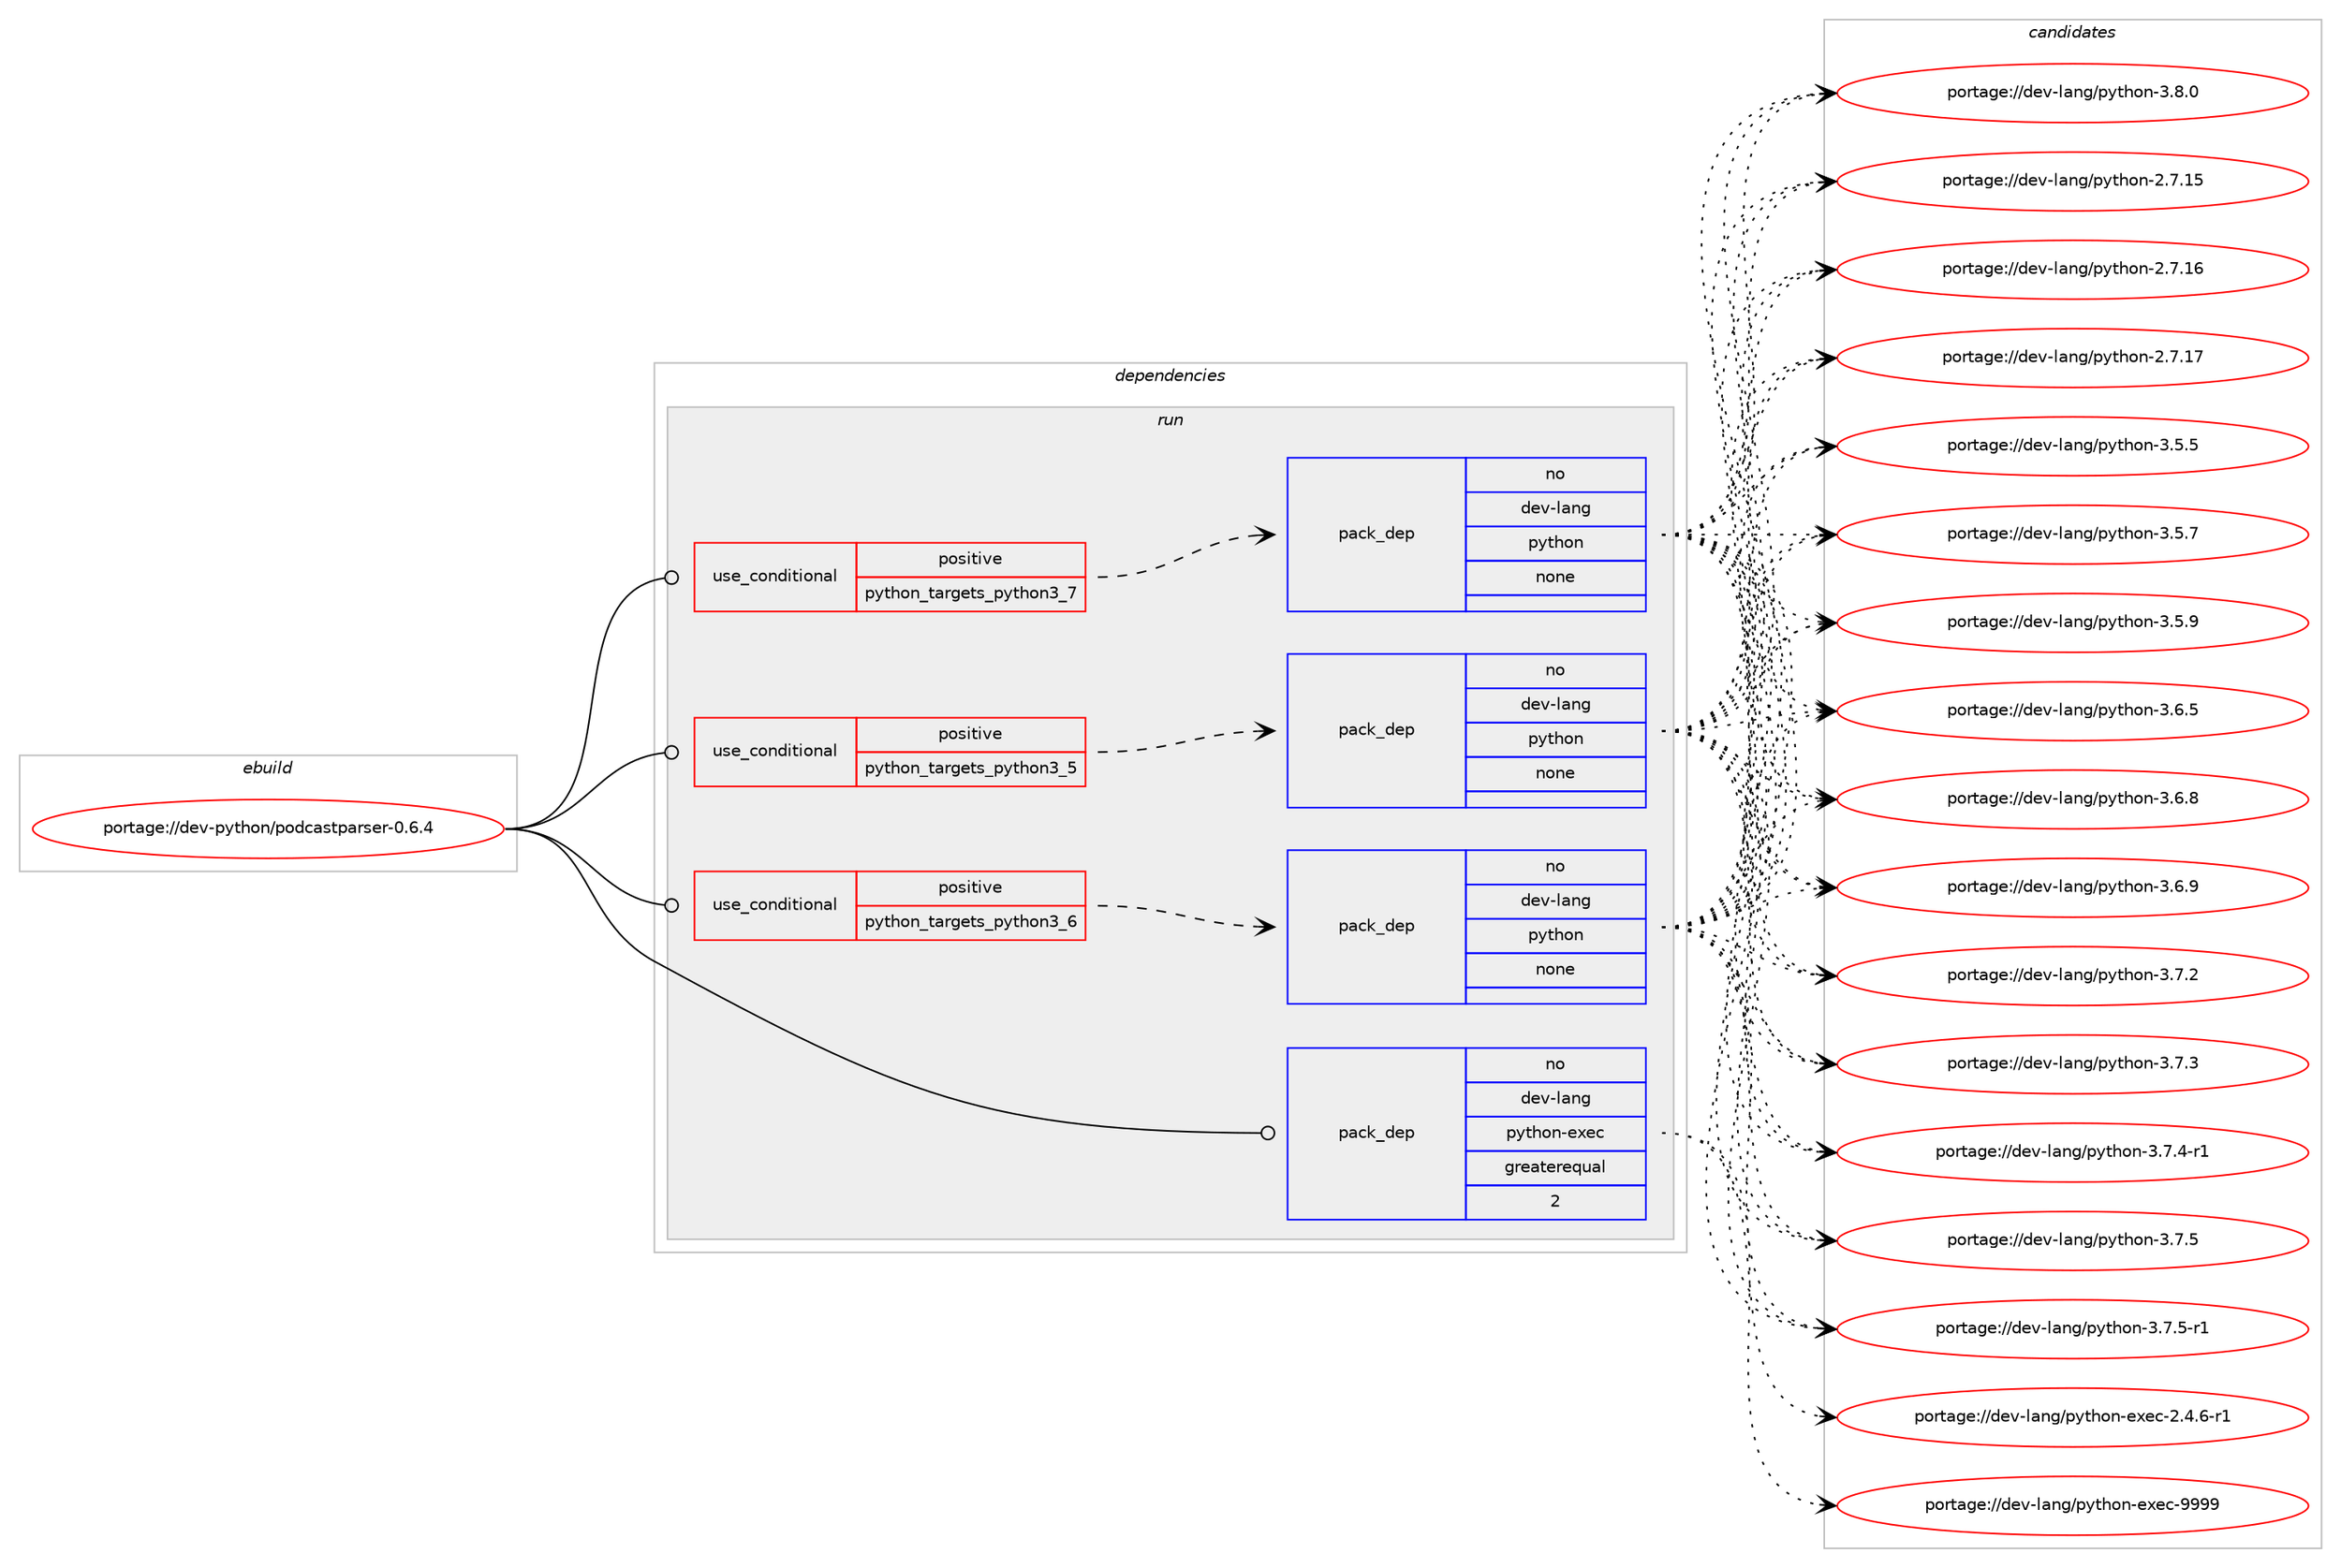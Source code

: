 digraph prolog {

# *************
# Graph options
# *************

newrank=true;
concentrate=true;
compound=true;
graph [rankdir=LR,fontname=Helvetica,fontsize=10,ranksep=1.5];#, ranksep=2.5, nodesep=0.2];
edge  [arrowhead=vee];
node  [fontname=Helvetica,fontsize=10];

# **********
# The ebuild
# **********

subgraph cluster_leftcol {
color=gray;
rank=same;
label=<<i>ebuild</i>>;
id [label="portage://dev-python/podcastparser-0.6.4", color=red, width=4, href="../dev-python/podcastparser-0.6.4.svg"];
}

# ****************
# The dependencies
# ****************

subgraph cluster_midcol {
color=gray;
label=<<i>dependencies</i>>;
subgraph cluster_compile {
fillcolor="#eeeeee";
style=filled;
label=<<i>compile</i>>;
}
subgraph cluster_compileandrun {
fillcolor="#eeeeee";
style=filled;
label=<<i>compile and run</i>>;
}
subgraph cluster_run {
fillcolor="#eeeeee";
style=filled;
label=<<i>run</i>>;
subgraph cond34062 {
dependency157612 [label=<<TABLE BORDER="0" CELLBORDER="1" CELLSPACING="0" CELLPADDING="4"><TR><TD ROWSPAN="3" CELLPADDING="10">use_conditional</TD></TR><TR><TD>positive</TD></TR><TR><TD>python_targets_python3_5</TD></TR></TABLE>>, shape=none, color=red];
subgraph pack120189 {
dependency157613 [label=<<TABLE BORDER="0" CELLBORDER="1" CELLSPACING="0" CELLPADDING="4" WIDTH="220"><TR><TD ROWSPAN="6" CELLPADDING="30">pack_dep</TD></TR><TR><TD WIDTH="110">no</TD></TR><TR><TD>dev-lang</TD></TR><TR><TD>python</TD></TR><TR><TD>none</TD></TR><TR><TD></TD></TR></TABLE>>, shape=none, color=blue];
}
dependency157612:e -> dependency157613:w [weight=20,style="dashed",arrowhead="vee"];
}
id:e -> dependency157612:w [weight=20,style="solid",arrowhead="odot"];
subgraph cond34063 {
dependency157614 [label=<<TABLE BORDER="0" CELLBORDER="1" CELLSPACING="0" CELLPADDING="4"><TR><TD ROWSPAN="3" CELLPADDING="10">use_conditional</TD></TR><TR><TD>positive</TD></TR><TR><TD>python_targets_python3_6</TD></TR></TABLE>>, shape=none, color=red];
subgraph pack120190 {
dependency157615 [label=<<TABLE BORDER="0" CELLBORDER="1" CELLSPACING="0" CELLPADDING="4" WIDTH="220"><TR><TD ROWSPAN="6" CELLPADDING="30">pack_dep</TD></TR><TR><TD WIDTH="110">no</TD></TR><TR><TD>dev-lang</TD></TR><TR><TD>python</TD></TR><TR><TD>none</TD></TR><TR><TD></TD></TR></TABLE>>, shape=none, color=blue];
}
dependency157614:e -> dependency157615:w [weight=20,style="dashed",arrowhead="vee"];
}
id:e -> dependency157614:w [weight=20,style="solid",arrowhead="odot"];
subgraph cond34064 {
dependency157616 [label=<<TABLE BORDER="0" CELLBORDER="1" CELLSPACING="0" CELLPADDING="4"><TR><TD ROWSPAN="3" CELLPADDING="10">use_conditional</TD></TR><TR><TD>positive</TD></TR><TR><TD>python_targets_python3_7</TD></TR></TABLE>>, shape=none, color=red];
subgraph pack120191 {
dependency157617 [label=<<TABLE BORDER="0" CELLBORDER="1" CELLSPACING="0" CELLPADDING="4" WIDTH="220"><TR><TD ROWSPAN="6" CELLPADDING="30">pack_dep</TD></TR><TR><TD WIDTH="110">no</TD></TR><TR><TD>dev-lang</TD></TR><TR><TD>python</TD></TR><TR><TD>none</TD></TR><TR><TD></TD></TR></TABLE>>, shape=none, color=blue];
}
dependency157616:e -> dependency157617:w [weight=20,style="dashed",arrowhead="vee"];
}
id:e -> dependency157616:w [weight=20,style="solid",arrowhead="odot"];
subgraph pack120192 {
dependency157618 [label=<<TABLE BORDER="0" CELLBORDER="1" CELLSPACING="0" CELLPADDING="4" WIDTH="220"><TR><TD ROWSPAN="6" CELLPADDING="30">pack_dep</TD></TR><TR><TD WIDTH="110">no</TD></TR><TR><TD>dev-lang</TD></TR><TR><TD>python-exec</TD></TR><TR><TD>greaterequal</TD></TR><TR><TD>2</TD></TR></TABLE>>, shape=none, color=blue];
}
id:e -> dependency157618:w [weight=20,style="solid",arrowhead="odot"];
}
}

# **************
# The candidates
# **************

subgraph cluster_choices {
rank=same;
color=gray;
label=<<i>candidates</i>>;

subgraph choice120189 {
color=black;
nodesep=1;
choiceportage10010111845108971101034711212111610411111045504655464953 [label="portage://dev-lang/python-2.7.15", color=red, width=4,href="../dev-lang/python-2.7.15.svg"];
choiceportage10010111845108971101034711212111610411111045504655464954 [label="portage://dev-lang/python-2.7.16", color=red, width=4,href="../dev-lang/python-2.7.16.svg"];
choiceportage10010111845108971101034711212111610411111045504655464955 [label="portage://dev-lang/python-2.7.17", color=red, width=4,href="../dev-lang/python-2.7.17.svg"];
choiceportage100101118451089711010347112121116104111110455146534653 [label="portage://dev-lang/python-3.5.5", color=red, width=4,href="../dev-lang/python-3.5.5.svg"];
choiceportage100101118451089711010347112121116104111110455146534655 [label="portage://dev-lang/python-3.5.7", color=red, width=4,href="../dev-lang/python-3.5.7.svg"];
choiceportage100101118451089711010347112121116104111110455146534657 [label="portage://dev-lang/python-3.5.9", color=red, width=4,href="../dev-lang/python-3.5.9.svg"];
choiceportage100101118451089711010347112121116104111110455146544653 [label="portage://dev-lang/python-3.6.5", color=red, width=4,href="../dev-lang/python-3.6.5.svg"];
choiceportage100101118451089711010347112121116104111110455146544656 [label="portage://dev-lang/python-3.6.8", color=red, width=4,href="../dev-lang/python-3.6.8.svg"];
choiceportage100101118451089711010347112121116104111110455146544657 [label="portage://dev-lang/python-3.6.9", color=red, width=4,href="../dev-lang/python-3.6.9.svg"];
choiceportage100101118451089711010347112121116104111110455146554650 [label="portage://dev-lang/python-3.7.2", color=red, width=4,href="../dev-lang/python-3.7.2.svg"];
choiceportage100101118451089711010347112121116104111110455146554651 [label="portage://dev-lang/python-3.7.3", color=red, width=4,href="../dev-lang/python-3.7.3.svg"];
choiceportage1001011184510897110103471121211161041111104551465546524511449 [label="portage://dev-lang/python-3.7.4-r1", color=red, width=4,href="../dev-lang/python-3.7.4-r1.svg"];
choiceportage100101118451089711010347112121116104111110455146554653 [label="portage://dev-lang/python-3.7.5", color=red, width=4,href="../dev-lang/python-3.7.5.svg"];
choiceportage1001011184510897110103471121211161041111104551465546534511449 [label="portage://dev-lang/python-3.7.5-r1", color=red, width=4,href="../dev-lang/python-3.7.5-r1.svg"];
choiceportage100101118451089711010347112121116104111110455146564648 [label="portage://dev-lang/python-3.8.0", color=red, width=4,href="../dev-lang/python-3.8.0.svg"];
dependency157613:e -> choiceportage10010111845108971101034711212111610411111045504655464953:w [style=dotted,weight="100"];
dependency157613:e -> choiceportage10010111845108971101034711212111610411111045504655464954:w [style=dotted,weight="100"];
dependency157613:e -> choiceportage10010111845108971101034711212111610411111045504655464955:w [style=dotted,weight="100"];
dependency157613:e -> choiceportage100101118451089711010347112121116104111110455146534653:w [style=dotted,weight="100"];
dependency157613:e -> choiceportage100101118451089711010347112121116104111110455146534655:w [style=dotted,weight="100"];
dependency157613:e -> choiceportage100101118451089711010347112121116104111110455146534657:w [style=dotted,weight="100"];
dependency157613:e -> choiceportage100101118451089711010347112121116104111110455146544653:w [style=dotted,weight="100"];
dependency157613:e -> choiceportage100101118451089711010347112121116104111110455146544656:w [style=dotted,weight="100"];
dependency157613:e -> choiceportage100101118451089711010347112121116104111110455146544657:w [style=dotted,weight="100"];
dependency157613:e -> choiceportage100101118451089711010347112121116104111110455146554650:w [style=dotted,weight="100"];
dependency157613:e -> choiceportage100101118451089711010347112121116104111110455146554651:w [style=dotted,weight="100"];
dependency157613:e -> choiceportage1001011184510897110103471121211161041111104551465546524511449:w [style=dotted,weight="100"];
dependency157613:e -> choiceportage100101118451089711010347112121116104111110455146554653:w [style=dotted,weight="100"];
dependency157613:e -> choiceportage1001011184510897110103471121211161041111104551465546534511449:w [style=dotted,weight="100"];
dependency157613:e -> choiceportage100101118451089711010347112121116104111110455146564648:w [style=dotted,weight="100"];
}
subgraph choice120190 {
color=black;
nodesep=1;
choiceportage10010111845108971101034711212111610411111045504655464953 [label="portage://dev-lang/python-2.7.15", color=red, width=4,href="../dev-lang/python-2.7.15.svg"];
choiceportage10010111845108971101034711212111610411111045504655464954 [label="portage://dev-lang/python-2.7.16", color=red, width=4,href="../dev-lang/python-2.7.16.svg"];
choiceportage10010111845108971101034711212111610411111045504655464955 [label="portage://dev-lang/python-2.7.17", color=red, width=4,href="../dev-lang/python-2.7.17.svg"];
choiceportage100101118451089711010347112121116104111110455146534653 [label="portage://dev-lang/python-3.5.5", color=red, width=4,href="../dev-lang/python-3.5.5.svg"];
choiceportage100101118451089711010347112121116104111110455146534655 [label="portage://dev-lang/python-3.5.7", color=red, width=4,href="../dev-lang/python-3.5.7.svg"];
choiceportage100101118451089711010347112121116104111110455146534657 [label="portage://dev-lang/python-3.5.9", color=red, width=4,href="../dev-lang/python-3.5.9.svg"];
choiceportage100101118451089711010347112121116104111110455146544653 [label="portage://dev-lang/python-3.6.5", color=red, width=4,href="../dev-lang/python-3.6.5.svg"];
choiceportage100101118451089711010347112121116104111110455146544656 [label="portage://dev-lang/python-3.6.8", color=red, width=4,href="../dev-lang/python-3.6.8.svg"];
choiceportage100101118451089711010347112121116104111110455146544657 [label="portage://dev-lang/python-3.6.9", color=red, width=4,href="../dev-lang/python-3.6.9.svg"];
choiceportage100101118451089711010347112121116104111110455146554650 [label="portage://dev-lang/python-3.7.2", color=red, width=4,href="../dev-lang/python-3.7.2.svg"];
choiceportage100101118451089711010347112121116104111110455146554651 [label="portage://dev-lang/python-3.7.3", color=red, width=4,href="../dev-lang/python-3.7.3.svg"];
choiceportage1001011184510897110103471121211161041111104551465546524511449 [label="portage://dev-lang/python-3.7.4-r1", color=red, width=4,href="../dev-lang/python-3.7.4-r1.svg"];
choiceportage100101118451089711010347112121116104111110455146554653 [label="portage://dev-lang/python-3.7.5", color=red, width=4,href="../dev-lang/python-3.7.5.svg"];
choiceportage1001011184510897110103471121211161041111104551465546534511449 [label="portage://dev-lang/python-3.7.5-r1", color=red, width=4,href="../dev-lang/python-3.7.5-r1.svg"];
choiceportage100101118451089711010347112121116104111110455146564648 [label="portage://dev-lang/python-3.8.0", color=red, width=4,href="../dev-lang/python-3.8.0.svg"];
dependency157615:e -> choiceportage10010111845108971101034711212111610411111045504655464953:w [style=dotted,weight="100"];
dependency157615:e -> choiceportage10010111845108971101034711212111610411111045504655464954:w [style=dotted,weight="100"];
dependency157615:e -> choiceportage10010111845108971101034711212111610411111045504655464955:w [style=dotted,weight="100"];
dependency157615:e -> choiceportage100101118451089711010347112121116104111110455146534653:w [style=dotted,weight="100"];
dependency157615:e -> choiceportage100101118451089711010347112121116104111110455146534655:w [style=dotted,weight="100"];
dependency157615:e -> choiceportage100101118451089711010347112121116104111110455146534657:w [style=dotted,weight="100"];
dependency157615:e -> choiceportage100101118451089711010347112121116104111110455146544653:w [style=dotted,weight="100"];
dependency157615:e -> choiceportage100101118451089711010347112121116104111110455146544656:w [style=dotted,weight="100"];
dependency157615:e -> choiceportage100101118451089711010347112121116104111110455146544657:w [style=dotted,weight="100"];
dependency157615:e -> choiceportage100101118451089711010347112121116104111110455146554650:w [style=dotted,weight="100"];
dependency157615:e -> choiceportage100101118451089711010347112121116104111110455146554651:w [style=dotted,weight="100"];
dependency157615:e -> choiceportage1001011184510897110103471121211161041111104551465546524511449:w [style=dotted,weight="100"];
dependency157615:e -> choiceportage100101118451089711010347112121116104111110455146554653:w [style=dotted,weight="100"];
dependency157615:e -> choiceportage1001011184510897110103471121211161041111104551465546534511449:w [style=dotted,weight="100"];
dependency157615:e -> choiceportage100101118451089711010347112121116104111110455146564648:w [style=dotted,weight="100"];
}
subgraph choice120191 {
color=black;
nodesep=1;
choiceportage10010111845108971101034711212111610411111045504655464953 [label="portage://dev-lang/python-2.7.15", color=red, width=4,href="../dev-lang/python-2.7.15.svg"];
choiceportage10010111845108971101034711212111610411111045504655464954 [label="portage://dev-lang/python-2.7.16", color=red, width=4,href="../dev-lang/python-2.7.16.svg"];
choiceportage10010111845108971101034711212111610411111045504655464955 [label="portage://dev-lang/python-2.7.17", color=red, width=4,href="../dev-lang/python-2.7.17.svg"];
choiceportage100101118451089711010347112121116104111110455146534653 [label="portage://dev-lang/python-3.5.5", color=red, width=4,href="../dev-lang/python-3.5.5.svg"];
choiceportage100101118451089711010347112121116104111110455146534655 [label="portage://dev-lang/python-3.5.7", color=red, width=4,href="../dev-lang/python-3.5.7.svg"];
choiceportage100101118451089711010347112121116104111110455146534657 [label="portage://dev-lang/python-3.5.9", color=red, width=4,href="../dev-lang/python-3.5.9.svg"];
choiceportage100101118451089711010347112121116104111110455146544653 [label="portage://dev-lang/python-3.6.5", color=red, width=4,href="../dev-lang/python-3.6.5.svg"];
choiceportage100101118451089711010347112121116104111110455146544656 [label="portage://dev-lang/python-3.6.8", color=red, width=4,href="../dev-lang/python-3.6.8.svg"];
choiceportage100101118451089711010347112121116104111110455146544657 [label="portage://dev-lang/python-3.6.9", color=red, width=4,href="../dev-lang/python-3.6.9.svg"];
choiceportage100101118451089711010347112121116104111110455146554650 [label="portage://dev-lang/python-3.7.2", color=red, width=4,href="../dev-lang/python-3.7.2.svg"];
choiceportage100101118451089711010347112121116104111110455146554651 [label="portage://dev-lang/python-3.7.3", color=red, width=4,href="../dev-lang/python-3.7.3.svg"];
choiceportage1001011184510897110103471121211161041111104551465546524511449 [label="portage://dev-lang/python-3.7.4-r1", color=red, width=4,href="../dev-lang/python-3.7.4-r1.svg"];
choiceportage100101118451089711010347112121116104111110455146554653 [label="portage://dev-lang/python-3.7.5", color=red, width=4,href="../dev-lang/python-3.7.5.svg"];
choiceportage1001011184510897110103471121211161041111104551465546534511449 [label="portage://dev-lang/python-3.7.5-r1", color=red, width=4,href="../dev-lang/python-3.7.5-r1.svg"];
choiceportage100101118451089711010347112121116104111110455146564648 [label="portage://dev-lang/python-3.8.0", color=red, width=4,href="../dev-lang/python-3.8.0.svg"];
dependency157617:e -> choiceportage10010111845108971101034711212111610411111045504655464953:w [style=dotted,weight="100"];
dependency157617:e -> choiceportage10010111845108971101034711212111610411111045504655464954:w [style=dotted,weight="100"];
dependency157617:e -> choiceportage10010111845108971101034711212111610411111045504655464955:w [style=dotted,weight="100"];
dependency157617:e -> choiceportage100101118451089711010347112121116104111110455146534653:w [style=dotted,weight="100"];
dependency157617:e -> choiceportage100101118451089711010347112121116104111110455146534655:w [style=dotted,weight="100"];
dependency157617:e -> choiceportage100101118451089711010347112121116104111110455146534657:w [style=dotted,weight="100"];
dependency157617:e -> choiceportage100101118451089711010347112121116104111110455146544653:w [style=dotted,weight="100"];
dependency157617:e -> choiceportage100101118451089711010347112121116104111110455146544656:w [style=dotted,weight="100"];
dependency157617:e -> choiceportage100101118451089711010347112121116104111110455146544657:w [style=dotted,weight="100"];
dependency157617:e -> choiceportage100101118451089711010347112121116104111110455146554650:w [style=dotted,weight="100"];
dependency157617:e -> choiceportage100101118451089711010347112121116104111110455146554651:w [style=dotted,weight="100"];
dependency157617:e -> choiceportage1001011184510897110103471121211161041111104551465546524511449:w [style=dotted,weight="100"];
dependency157617:e -> choiceportage100101118451089711010347112121116104111110455146554653:w [style=dotted,weight="100"];
dependency157617:e -> choiceportage1001011184510897110103471121211161041111104551465546534511449:w [style=dotted,weight="100"];
dependency157617:e -> choiceportage100101118451089711010347112121116104111110455146564648:w [style=dotted,weight="100"];
}
subgraph choice120192 {
color=black;
nodesep=1;
choiceportage10010111845108971101034711212111610411111045101120101994550465246544511449 [label="portage://dev-lang/python-exec-2.4.6-r1", color=red, width=4,href="../dev-lang/python-exec-2.4.6-r1.svg"];
choiceportage10010111845108971101034711212111610411111045101120101994557575757 [label="portage://dev-lang/python-exec-9999", color=red, width=4,href="../dev-lang/python-exec-9999.svg"];
dependency157618:e -> choiceportage10010111845108971101034711212111610411111045101120101994550465246544511449:w [style=dotted,weight="100"];
dependency157618:e -> choiceportage10010111845108971101034711212111610411111045101120101994557575757:w [style=dotted,weight="100"];
}
}

}

